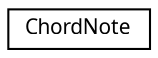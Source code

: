 digraph "Grafische Darstellung der Klassenhierarchie"
{
  edge [fontname="Sans",fontsize="10",labelfontname="Sans",labelfontsize="10"];
  node [fontname="Sans",fontsize="10",shape=record];
  rankdir="LR";
  Node0 [label="ChordNote",height=0.2,width=0.4,color="black", fillcolor="white", style="filled",URL="$dc/dae/classChordNote.html"];
}
